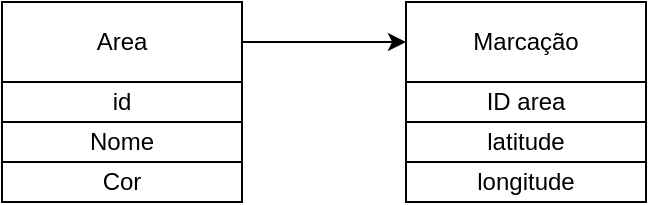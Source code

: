 <mxfile version="26.2.12">
  <diagram name="Página-1" id="kOlUkbhUVTrSechtVCCX">
    <mxGraphModel dx="754" dy="443" grid="1" gridSize="10" guides="1" tooltips="1" connect="1" arrows="1" fold="1" page="1" pageScale="1" pageWidth="827" pageHeight="1169" math="0" shadow="0">
      <root>
        <mxCell id="0" />
        <mxCell id="1" parent="0" />
        <mxCell id="djw6pl3YEqS7y8JsR5oa-10" style="edgeStyle=orthogonalEdgeStyle;rounded=0;orthogonalLoop=1;jettySize=auto;html=1;entryX=0;entryY=0.5;entryDx=0;entryDy=0;" parent="1" source="QnbcaSNNXja9v9yhrlxL-2" edge="1" target="djw6pl3YEqS7y8JsR5oa-7">
          <mxGeometry relative="1" as="geometry">
            <mxPoint x="230" y="210" as="targetPoint" />
          </mxGeometry>
        </mxCell>
        <mxCell id="QnbcaSNNXja9v9yhrlxL-2" value="Area" style="rounded=0;whiteSpace=wrap;html=1;fillColor=default;strokeColor=default;" parent="1" vertex="1">
          <mxGeometry x="40" y="200" width="120" height="40" as="geometry" />
        </mxCell>
        <mxCell id="djw6pl3YEqS7y8JsR5oa-5" value="Nome" style="rounded=0;whiteSpace=wrap;html=1;" parent="1" vertex="1">
          <mxGeometry x="40" y="260" width="120" height="20" as="geometry" />
        </mxCell>
        <mxCell id="djw6pl3YEqS7y8JsR5oa-6" value="Cor" style="rounded=0;whiteSpace=wrap;html=1;" parent="1" vertex="1">
          <mxGeometry x="40" y="280" width="120" height="20" as="geometry" />
        </mxCell>
        <mxCell id="djw6pl3YEqS7y8JsR5oa-7" value="Marcação" style="rounded=0;whiteSpace=wrap;html=1;" parent="1" vertex="1">
          <mxGeometry x="242" y="200" width="120" height="40" as="geometry" />
        </mxCell>
        <mxCell id="djw6pl3YEqS7y8JsR5oa-12" value="id" style="rounded=0;whiteSpace=wrap;html=1;" parent="1" vertex="1">
          <mxGeometry x="40" y="240" width="120" height="20" as="geometry" />
        </mxCell>
        <mxCell id="DKXkDDBp-sNOLsxEUSY3-1" value="ID area" style="rounded=0;whiteSpace=wrap;html=1;" vertex="1" parent="1">
          <mxGeometry x="242" y="240" width="120" height="20" as="geometry" />
        </mxCell>
        <mxCell id="DKXkDDBp-sNOLsxEUSY3-2" value="latitude" style="rounded=0;whiteSpace=wrap;html=1;" vertex="1" parent="1">
          <mxGeometry x="242" y="260" width="120" height="20" as="geometry" />
        </mxCell>
        <mxCell id="DKXkDDBp-sNOLsxEUSY3-3" value="longitude" style="rounded=0;whiteSpace=wrap;html=1;" vertex="1" parent="1">
          <mxGeometry x="242" y="280" width="120" height="20" as="geometry" />
        </mxCell>
      </root>
    </mxGraphModel>
  </diagram>
</mxfile>
